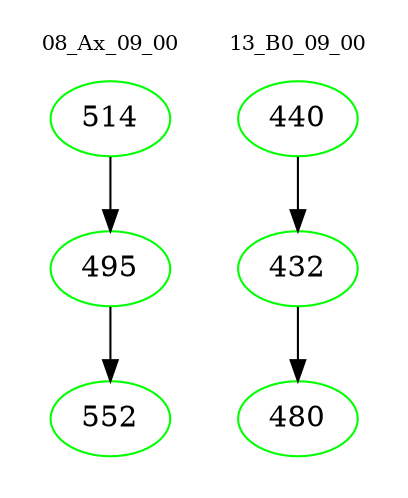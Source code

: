 digraph{
subgraph cluster_0 {
color = white
label = "08_Ax_09_00";
fontsize=10;
T0_514 [label="514", color="green"]
T0_514 -> T0_495 [color="black"]
T0_495 [label="495", color="green"]
T0_495 -> T0_552 [color="black"]
T0_552 [label="552", color="green"]
}
subgraph cluster_1 {
color = white
label = "13_B0_09_00";
fontsize=10;
T1_440 [label="440", color="green"]
T1_440 -> T1_432 [color="black"]
T1_432 [label="432", color="green"]
T1_432 -> T1_480 [color="black"]
T1_480 [label="480", color="green"]
}
}

